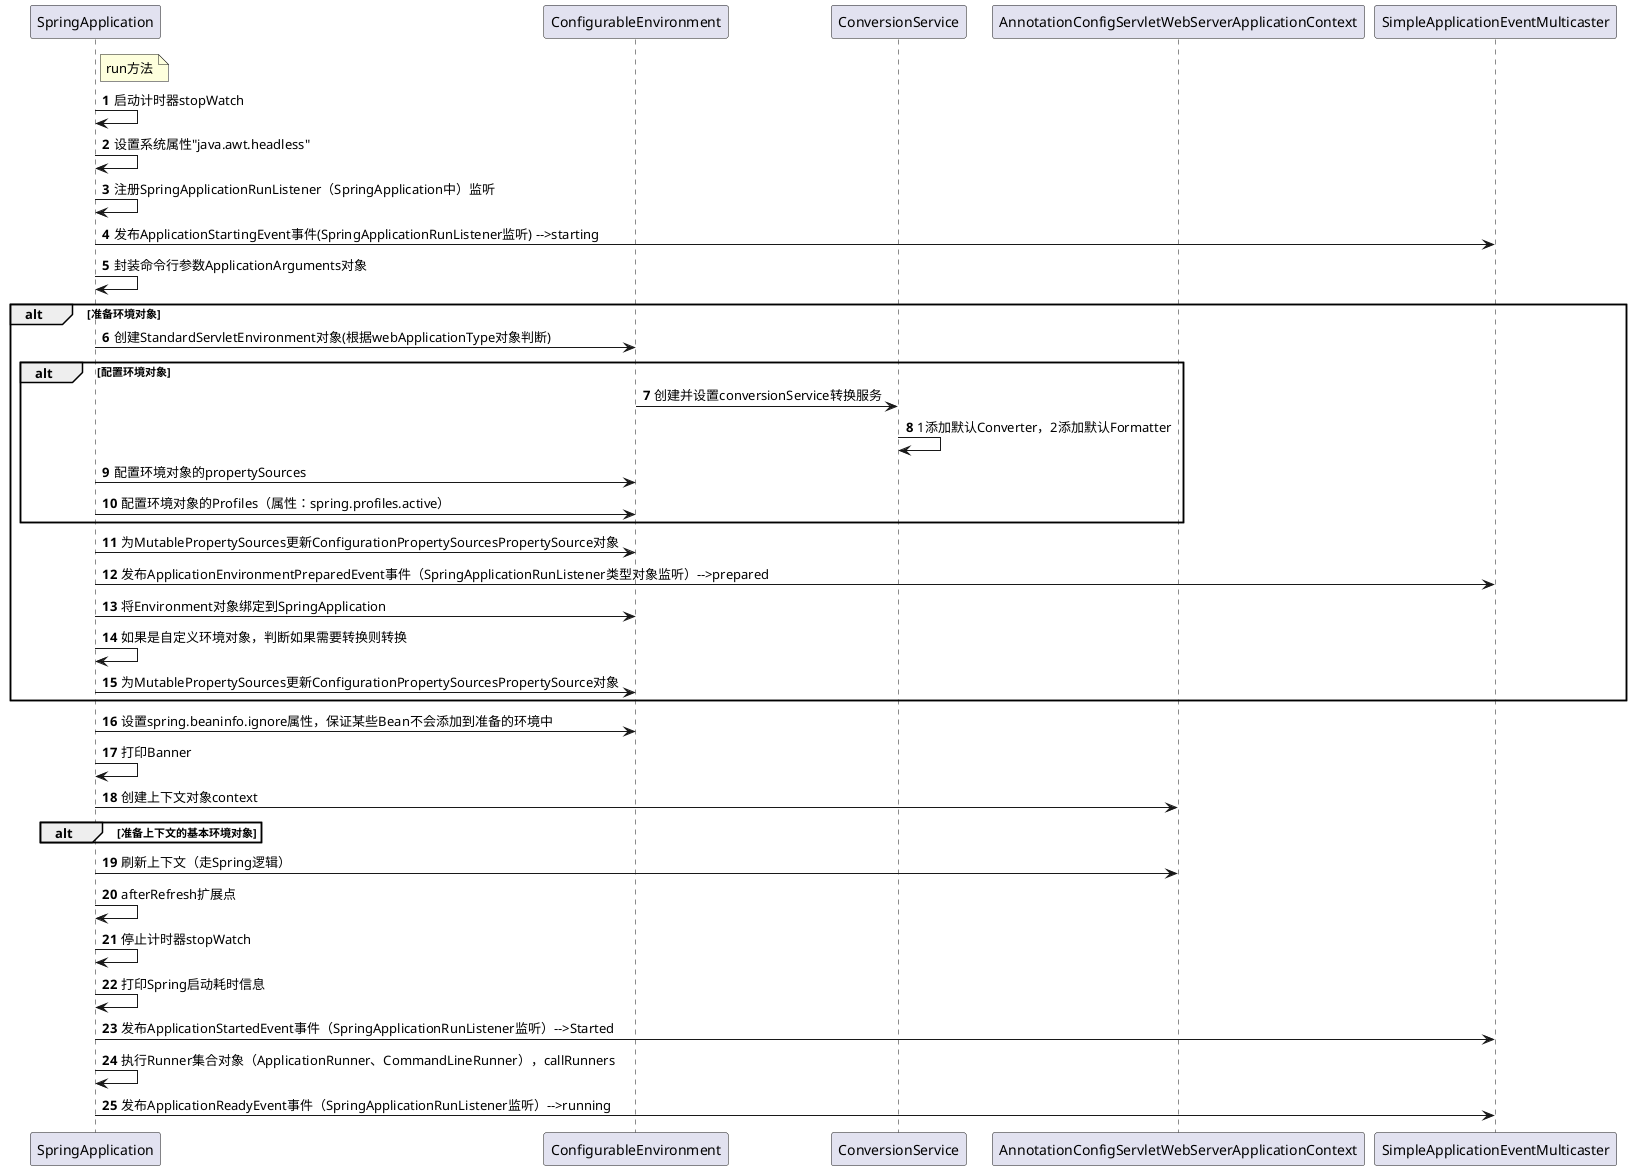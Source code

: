 
@startuml
'https://plantuml.com/sequence-diagram

autonumber

autonumber
participant SpringApplication as SpringApplication
participant ConfigurableEnvironment as Environment
participant ConversionService as ConversionService
participant AnnotationConfigServletWebServerApplicationContext as Context
participant SimpleApplicationEventMulticaster as initialMulticaster

note right of SpringApplication
run方法
end note
SpringApplication -> SpringApplication: 启动计时器stopWatch
SpringApplication -> SpringApplication: 设置系统属性"java.awt.headless"
SpringApplication -> SpringApplication: 注册SpringApplicationRunListener（SpringApplication中）监听
SpringApplication -> initialMulticaster: 发布ApplicationStartingEvent事件(SpringApplicationRunListener监听) -->starting
SpringApplication -> SpringApplication: 封装命令行参数ApplicationArguments对象
alt 准备环境对象
SpringApplication -> Environment: 创建StandardServletEnvironment对象(根据webApplicationType对象判断)
alt 配置环境对象
Environment -> ConversionService: 创建并设置conversionService转换服务
ConversionService -> ConversionService: 1添加默认Converter，2添加默认Formatter
SpringApplication -> Environment: 配置环境对象的propertySources
SpringApplication -> Environment: 配置环境对象的Profiles（属性：spring.profiles.active）
end
SpringApplication -> Environment: 为MutablePropertySources更新ConfigurationPropertySourcesPropertySource对象
SpringApplication -> initialMulticaster: 发布ApplicationEnvironmentPreparedEvent事件（SpringApplicationRunListener类型对象监听）-->prepared
SpringApplication -> Environment: 将Environment对象绑定到SpringApplication
SpringApplication -> SpringApplication: 如果是自定义环境对象，判断如果需要转换则转换
SpringApplication -> Environment: 为MutablePropertySources更新ConfigurationPropertySourcesPropertySource对象
end
SpringApplication -> Environment: 设置spring.beaninfo.ignore属性，保证某些Bean不会添加到准备的环境中
SpringApplication -> SpringApplication: 打印Banner
SpringApplication -> Context: 创建上下文对象context
alt 准备上下文的基本环境对象
end
SpringApplication -> Context: 刷新上下文（走Spring逻辑）
SpringApplication -> SpringApplication: afterRefresh扩展点
SpringApplication -> SpringApplication: 停止计时器stopWatch
SpringApplication -> SpringApplication: 打印Spring启动耗时信息
SpringApplication -> initialMulticaster: 发布ApplicationStartedEvent事件（SpringApplicationRunListener监听）-->Started
SpringApplication -> SpringApplication: 执行Runner集合对象（ApplicationRunner、CommandLineRunner），callRunners
SpringApplication -> initialMulticaster: 发布ApplicationReadyEvent事件（SpringApplicationRunListener监听）-->running
@enduml